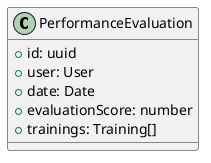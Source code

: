 @startuml

class PerformanceEvaluation {
    + id: uuid
    + user: User
    + date: Date
    + evaluationScore: number
    + trainings: Training[]
}


@enduml
